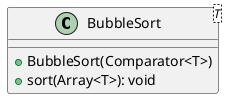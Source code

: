 @startuml

    class BubbleSort<T> {
        +BubbleSort(Comparator<T>)
        +sort(Array<T>): void
    }

@enduml
